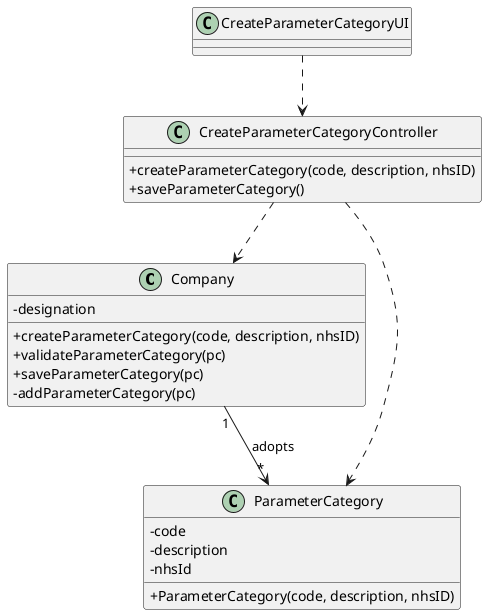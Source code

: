 @startuml

skinparam classAttributeIconSize 0

class "Company" as COMP {
-designation
+createParameterCategory(code, description, nhsID)
+validateParameterCategory(pc)
+saveParameterCategory(pc)
-addParameterCategory(pc)
}

class "ParameterCategory" as PC {
-code
-description
-nhsId
+ParameterCategory(code, description, nhsID)
}

class "CreateParameterCategoryController" as CPCC {
+createParameterCategory(code, description, nhsID)
+saveParameterCategory()
}

class "CreateParameterCategoryUI" as CPCUI
class "ParameterCategory" as PC
class "CreateParameterCategoryController" as CPCC
CPCUI ..> CPCC
CPCC ..> PC
CPCC ..> COMP
COMP "1" --> "*" PC : adopts

@enduml